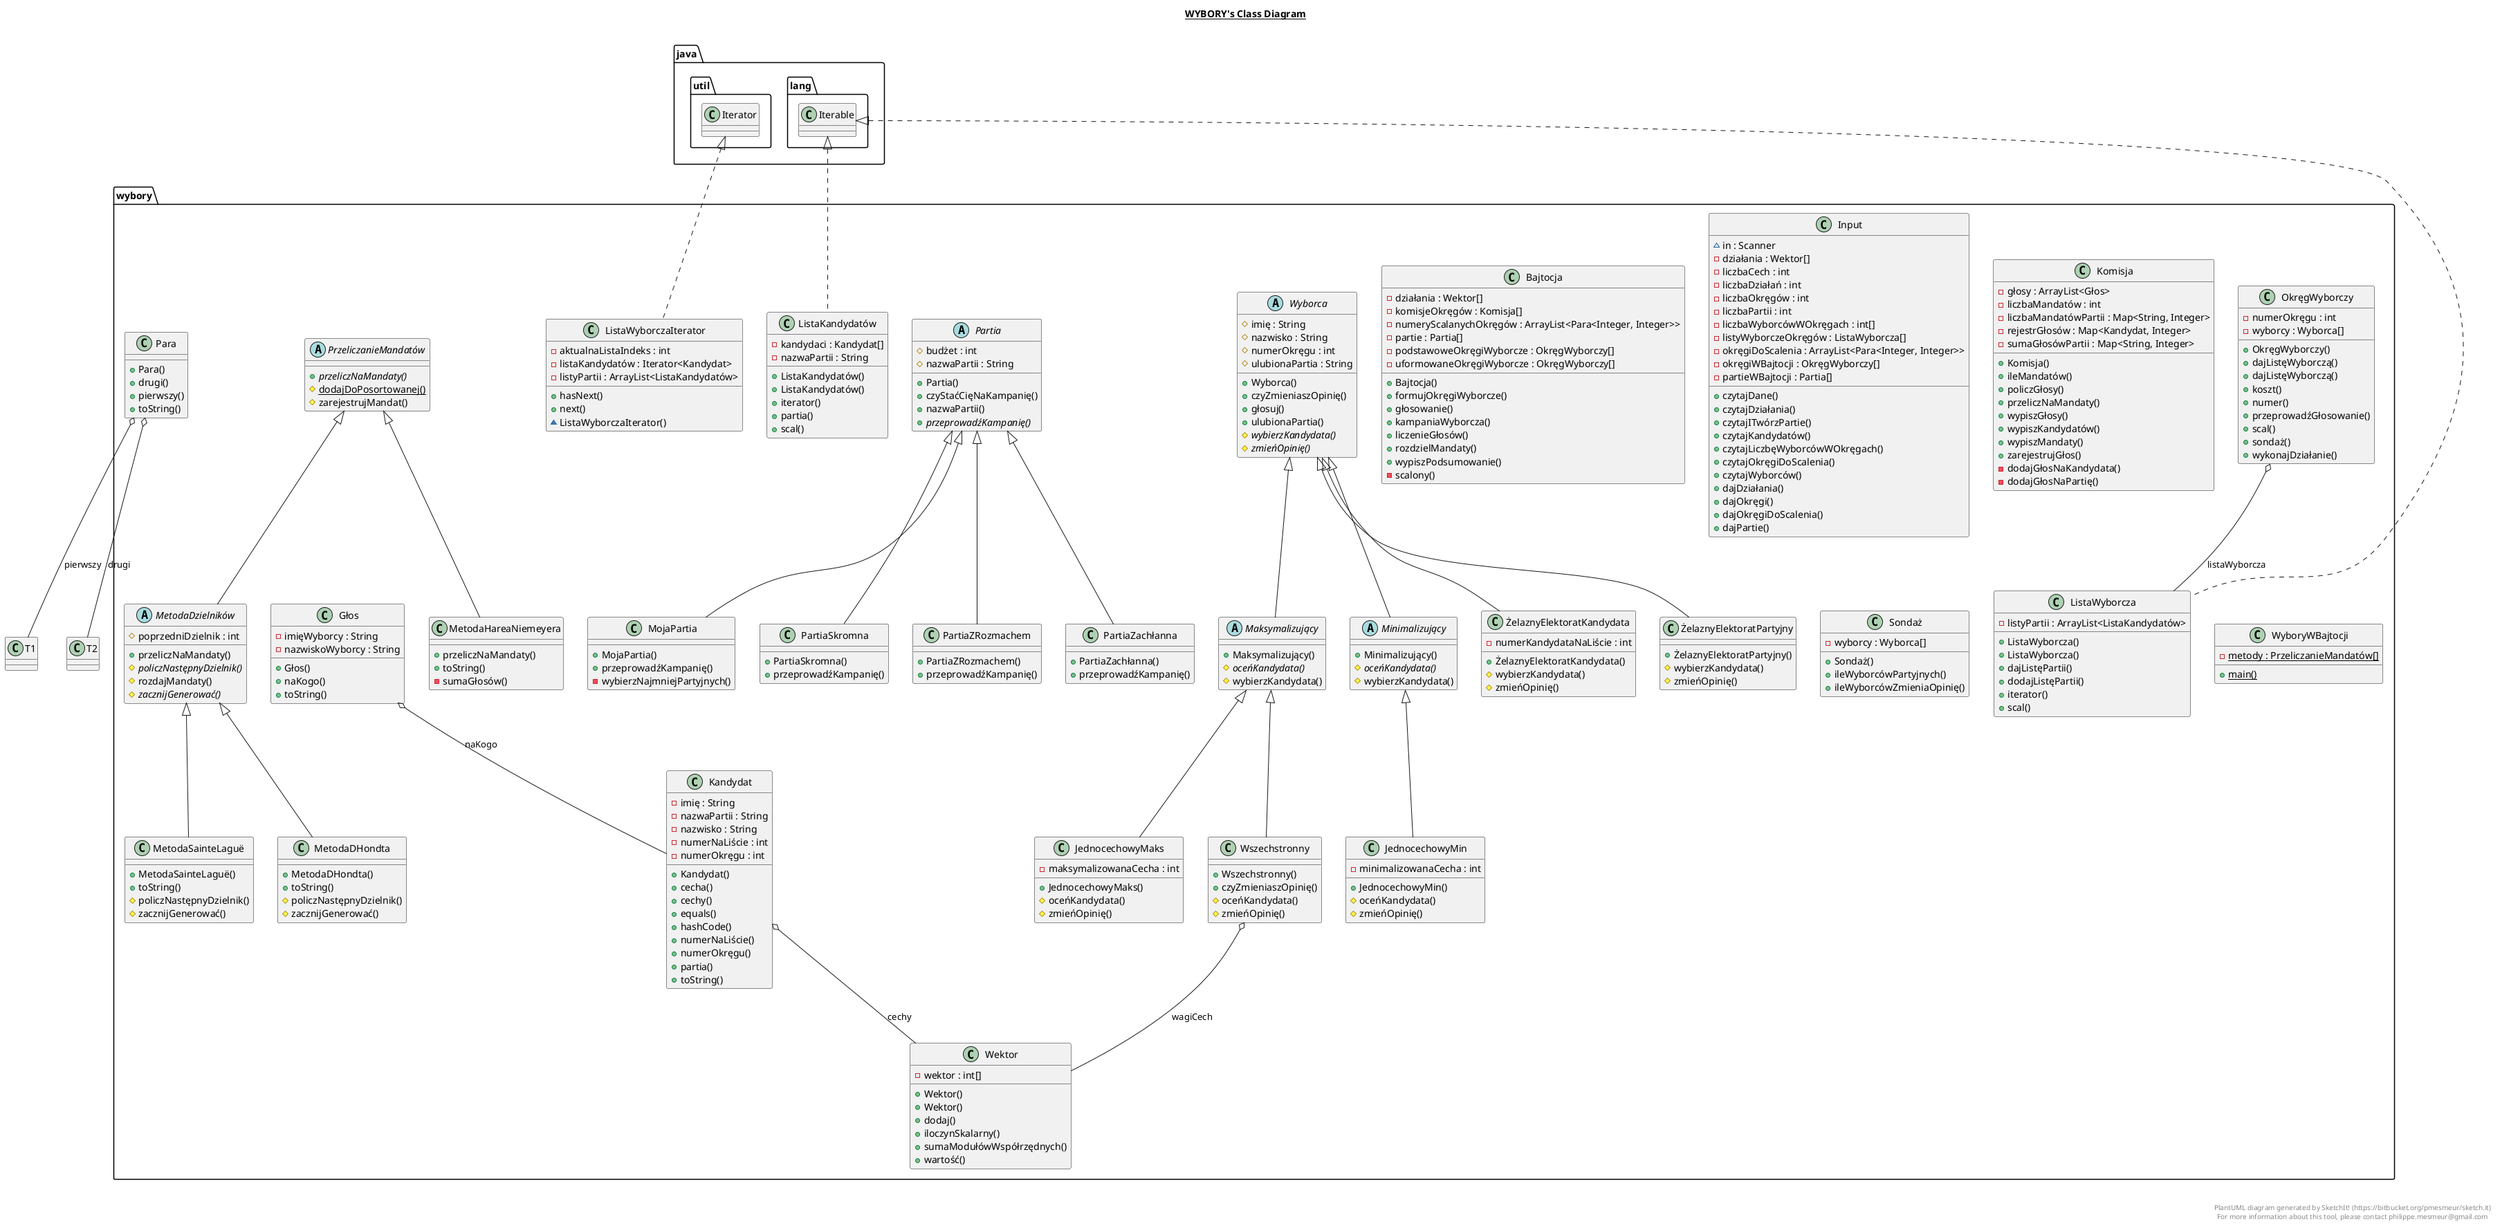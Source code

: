 @startuml

title __WYBORY's Class Diagram__\n

  namespace wybory {
    class wybory.Bajtocja {
        - działania : Wektor[]
        - komisjeOkręgów : Komisja[]
        - numeryScalanychOkręgów : ArrayList<Para<Integer, Integer>>
        - partie : Partia[]
        - podstawoweOkręgiWyborcze : OkręgWyborczy[]
        - uformowaneOkręgiWyborcze : OkręgWyborczy[]
        + Bajtocja()
        + formujOkręgiWyborcze()
        + głosowanie()
        + kampaniaWyborcza()
        + liczenieGłosów()
        + rozdzielMandaty()
        + wypiszPodsumowanie()
        - scalony()
    }
  }
  

  namespace wybory {
    class wybory.Głos {
        - imięWyborcy : String
        - nazwiskoWyborcy : String
        + Głos()
        + naKogo()
        + toString()
    }
  }
  

  namespace wybory {
    class wybory.Input {
        ~ in : Scanner
        - działania : Wektor[]
        - liczbaCech : int
        - liczbaDziałań : int
        - liczbaOkręgów : int
        - liczbaPartii : int
        - liczbaWyborcówWOkręgach : int[]
        - listyWyborczeOkręgów : ListaWyborcza[]
        - okręgiDoScalenia : ArrayList<Para<Integer, Integer>>
        - okręgiWBajtocji : OkręgWyborczy[]
        - partieWBajtocji : Partia[]
        + czytajDane()
        + czytajDziałania()
        + czytajITwórzPartie()
        + czytajKandydatów()
        + czytajLiczbęWyborcówWOkręgach()
        + czytajOkręgiDoScalenia()
        + czytajWyborców()
        + dajDziałania()
        + dajOkręgi()
        + dajOkręgiDoScalenia()
        + dajPartie()
    }
  }
  

  namespace wybory {
    class wybory.JednocechowyMaks {
        - maksymalizowanaCecha : int
        + JednocechowyMaks()
        # oceńKandydata()
        # zmieńOpinię()
    }
  }
  

  namespace wybory {
    class wybory.JednocechowyMin {
        - minimalizowanaCecha : int
        + JednocechowyMin()
        # oceńKandydata()
        # zmieńOpinię()
    }
  }
  

  namespace wybory {
    class wybory.Kandydat {
        - imię : String
        - nazwaPartii : String
        - nazwisko : String
        - numerNaLiście : int
        - numerOkręgu : int
        + Kandydat()
        + cecha()
        + cechy()
        + equals()
        + hashCode()
        + numerNaLiście()
        + numerOkręgu()
        + partia()
        + toString()
    }
  }
  

  namespace wybory {
    class wybory.Komisja {
        - głosy : ArrayList<Głos>
        - liczbaMandatów : int
        - liczbaMandatówPartii : Map<String, Integer>
        - rejestrGłosów : Map<Kandydat, Integer>
        - sumaGłosówPartii : Map<String, Integer>
        + Komisja()
        + ileMandatów()
        + policzGłosy()
        + przeliczNaMandaty()
        + wypiszGłosy()
        + wypiszKandydatów()
        + wypiszMandaty()
        + zarejestrujGłos()
        - dodajGłosNaKandydata()
        - dodajGłosNaPartię()
    }
  }
  

  namespace wybory {
    class wybory.ListaKandydatów {
        - kandydaci : Kandydat[]
        - nazwaPartii : String
        + ListaKandydatów()
        + ListaKandydatów()
        + iterator()
        + partia()
        + scal()
    }
  }
  

  namespace wybory {
    class wybory.ListaWyborcza {
        - listyPartii : ArrayList<ListaKandydatów>
        + ListaWyborcza()
        + ListaWyborcza()
        + dajListęPartii()
        + dodajListęPartii()
        + iterator()
        + scal()
    }
  }
  

  namespace wybory {
    class wybory.ListaWyborczaIterator {
        - aktualnaListaIndeks : int
        - listaKandydatów : Iterator<Kandydat>
        - listyPartii : ArrayList<ListaKandydatów>
        + hasNext()
        + next()
        ~ ListaWyborczaIterator()
    }
  }
  

  namespace wybory {
    abstract class wybory.Maksymalizujący {
        + Maksymalizujący()
        {abstract} # oceńKandydata()
        # wybierzKandydata()
    }
  }
  

  namespace wybory {
    class wybory.MetodaDHondta {
        + MetodaDHondta()
        + toString()
        # policzNastępnyDzielnik()
        # zacznijGenerować()
    }
  }
  

  namespace wybory {
    abstract class wybory.MetodaDzielników {
        # poprzedniDzielnik : int
        + przeliczNaMandaty()
        {abstract} # policzNastępnyDzielnik()
        # rozdajMandaty()
        {abstract} # zacznijGenerować()
    }
  }
  

  namespace wybory {
    class wybory.MetodaHareaNiemeyera {
        + przeliczNaMandaty()
        + toString()
        - sumaGłosów()
    }
  }
  

  namespace wybory {
    class wybory.MetodaSainteLaguë {
        + MetodaSainteLaguë()
        + toString()
        # policzNastępnyDzielnik()
        # zacznijGenerować()
    }
  }
  

  namespace wybory {
    abstract class wybory.Minimalizujący {
        + Minimalizujący()
        {abstract} # oceńKandydata()
        # wybierzKandydata()
    }
  }
  

  namespace wybory {
    class wybory.MojaPartia {
        + MojaPartia()
        + przeprowadźKampanię()
        - wybierzNajmniejPartyjnych()
    }
  }
  

  namespace wybory {
    class wybory.OkręgWyborczy {
        - numerOkręgu : int
        - wyborcy : Wyborca[]
        + OkręgWyborczy()
        + dajListęWyborczą()
        + dajListęWyborczą()
        + koszt()
        + numer()
        + przeprowadźGłosowanie()
        + scal()
        + sondaż()
        + wykonajDziałanie()
    }
  }
  

  namespace wybory {
    class wybory.Para {
        + Para()
        + drugi()
        + pierwszy()
        + toString()
    }
  }
  

  namespace wybory {
    abstract class wybory.Partia {
        # budżet : int
        # nazwaPartii : String
        + Partia()
        + czyStaćCięNaKampanię()
        + nazwaPartii()
        {abstract} + przeprowadźKampanię()
    }
  }
  

  namespace wybory {
    class wybory.PartiaSkromna {
        + PartiaSkromna()
        + przeprowadźKampanię()
    }
  }
  

  namespace wybory {
    class wybory.PartiaZRozmachem {
        + PartiaZRozmachem()
        + przeprowadźKampanię()
    }
  }
  

  namespace wybory {
    class wybory.PartiaZachłanna {
        + PartiaZachłanna()
        + przeprowadźKampanię()
    }
  }
  

  namespace wybory {
    abstract class wybory.PrzeliczanieMandatów {
        {abstract} + przeliczNaMandaty()
        {static} # dodajDoPosortowanej()
        # zarejestrujMandat()
    }
  }
  

  namespace wybory {
    class wybory.Sondaż {
        - wyborcy : Wyborca[]
        + Sondaż()
        + ileWyborcówPartyjnych()
        + ileWyborcówZmieniaOpinię()
    }
  }
  

  namespace wybory {
    class wybory.Wektor {
        - wektor : int[]
        + Wektor()
        + Wektor()
        + dodaj()
        + iloczynSkalarny()
        + sumaModułówWspółrzędnych()
        + wartość()
    }
  }
  

  namespace wybory {
    class wybory.Wszechstronny {
        + Wszechstronny()
        + czyZmieniaszOpinię()
        # oceńKandydata()
        # zmieńOpinię()
    }
  }
  

  namespace wybory {
    abstract class wybory.Wyborca {
        # imię : String
        # nazwisko : String
        # numerOkręgu : int
        # ulubionaPartia : String
        + Wyborca()
        + czyZmieniaszOpinię()
        + głosuj()
        + ulubionaPartia()
        {abstract} # wybierzKandydata()
        {abstract} # zmieńOpinię()
    }
  }
  

  namespace wybory {
    class wybory.WyboryWBajtocji {
        {static} - metody : PrzeliczanieMandatów[]
        {static} + main()
    }
  }
  

  namespace wybory {
    class wybory.ŻelaznyElektoratKandydata {
        - numerKandydataNaLiście : int
        + ŻelaznyElektoratKandydata()
        # wybierzKandydata()
        # zmieńOpinię()
    }
  }
  

  namespace wybory {
    class wybory.ŻelaznyElektoratPartyjny {
        + ŻelaznyElektoratPartyjny()
        # wybierzKandydata()
        # zmieńOpinię()
    }
  }
  

  wybory.Głos o-- wybory.Kandydat : naKogo
  wybory.JednocechowyMaks -up-|> wybory.Maksymalizujący
  wybory.JednocechowyMin -up-|> wybory.Minimalizujący
  wybory.Kandydat o-- wybory.Wektor : cechy
  wybory.ListaKandydatów .up.|> java.lang.Iterable
  wybory.ListaWyborcza .up.|> java.lang.Iterable
  wybory.ListaWyborczaIterator .up.|> java.util.Iterator
  wybory.Maksymalizujący -up-|> wybory.Wyborca
  wybory.MetodaDHondta -up-|> wybory.MetodaDzielników
  wybory.MetodaDzielników -up-|> wybory.PrzeliczanieMandatów
  wybory.MetodaHareaNiemeyera -up-|> wybory.PrzeliczanieMandatów
  wybory.MetodaSainteLaguë -up-|> wybory.MetodaDzielników
  wybory.Minimalizujący -up-|> wybory.Wyborca
  wybory.MojaPartia -up-|> wybory.Partia
  wybory.OkręgWyborczy o-- wybory.ListaWyborcza : listaWyborcza
  wybory.Para o-- T2 : drugi
  wybory.Para o-- T1 : pierwszy
  wybory.PartiaSkromna -up-|> wybory.Partia
  wybory.PartiaZRozmachem -up-|> wybory.Partia
  wybory.PartiaZachłanna -up-|> wybory.Partia
  wybory.Wszechstronny -up-|> wybory.Maksymalizujący
  wybory.Wszechstronny o-- wybory.Wektor : wagiCech
  wybory.ŻelaznyElektoratKandydata -up-|> wybory.Wyborca
  wybory.ŻelaznyElektoratPartyjny -up-|> wybory.Wyborca


right footer


PlantUML diagram generated by SketchIt! (https://bitbucket.org/pmesmeur/sketch.it)
For more information about this tool, please contact philippe.mesmeur@gmail.com
endfooter

@enduml
